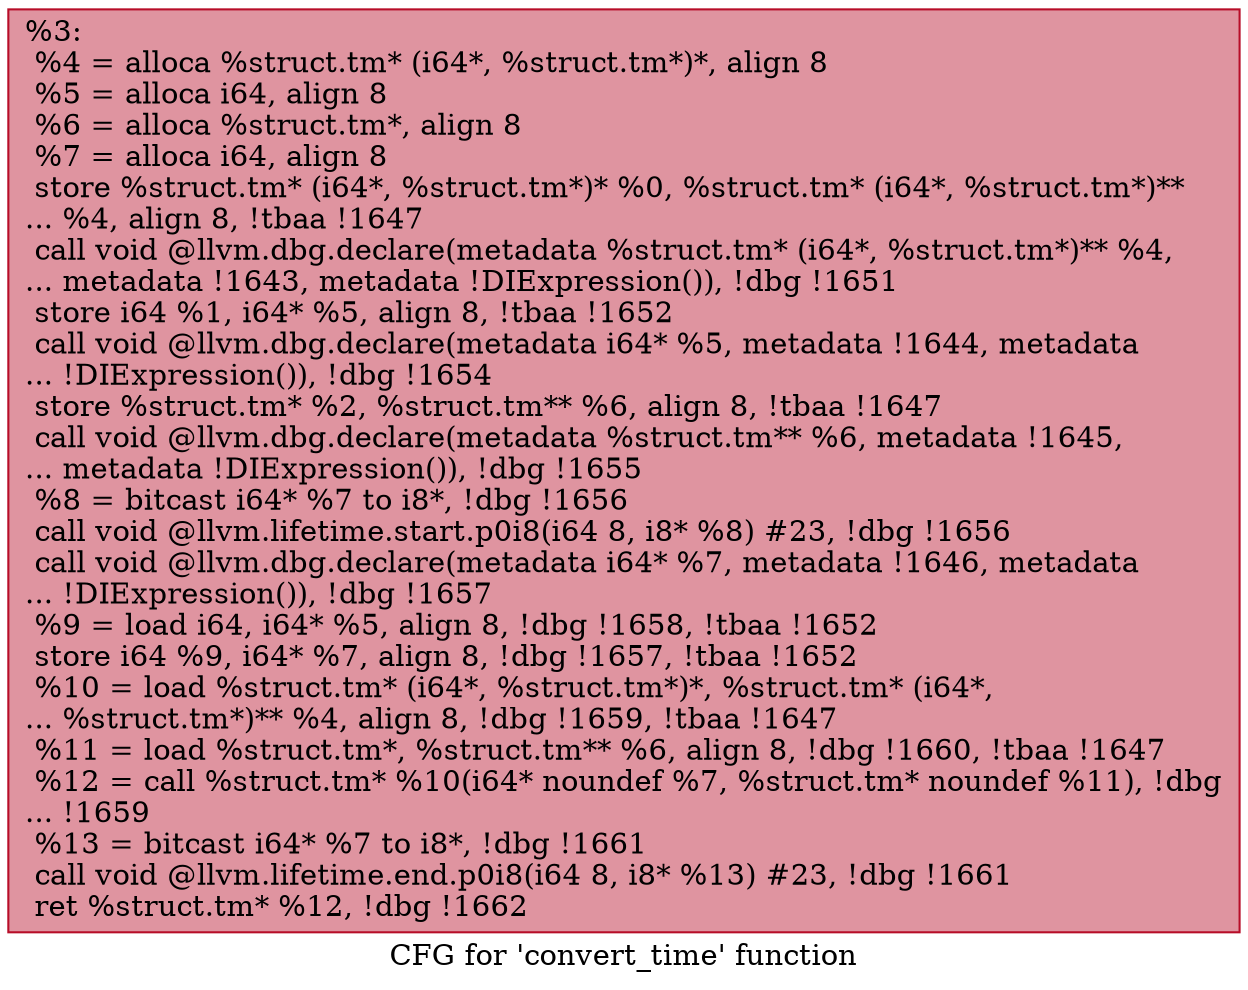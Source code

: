 digraph "CFG for 'convert_time' function" {
	label="CFG for 'convert_time' function";

	Node0x18f1830 [shape=record,color="#b70d28ff", style=filled, fillcolor="#b70d2870",label="{%3:\l  %4 = alloca %struct.tm* (i64*, %struct.tm*)*, align 8\l  %5 = alloca i64, align 8\l  %6 = alloca %struct.tm*, align 8\l  %7 = alloca i64, align 8\l  store %struct.tm* (i64*, %struct.tm*)* %0, %struct.tm* (i64*, %struct.tm*)**\l... %4, align 8, !tbaa !1647\l  call void @llvm.dbg.declare(metadata %struct.tm* (i64*, %struct.tm*)** %4,\l... metadata !1643, metadata !DIExpression()), !dbg !1651\l  store i64 %1, i64* %5, align 8, !tbaa !1652\l  call void @llvm.dbg.declare(metadata i64* %5, metadata !1644, metadata\l... !DIExpression()), !dbg !1654\l  store %struct.tm* %2, %struct.tm** %6, align 8, !tbaa !1647\l  call void @llvm.dbg.declare(metadata %struct.tm** %6, metadata !1645,\l... metadata !DIExpression()), !dbg !1655\l  %8 = bitcast i64* %7 to i8*, !dbg !1656\l  call void @llvm.lifetime.start.p0i8(i64 8, i8* %8) #23, !dbg !1656\l  call void @llvm.dbg.declare(metadata i64* %7, metadata !1646, metadata\l... !DIExpression()), !dbg !1657\l  %9 = load i64, i64* %5, align 8, !dbg !1658, !tbaa !1652\l  store i64 %9, i64* %7, align 8, !dbg !1657, !tbaa !1652\l  %10 = load %struct.tm* (i64*, %struct.tm*)*, %struct.tm* (i64*,\l... %struct.tm*)** %4, align 8, !dbg !1659, !tbaa !1647\l  %11 = load %struct.tm*, %struct.tm** %6, align 8, !dbg !1660, !tbaa !1647\l  %12 = call %struct.tm* %10(i64* noundef %7, %struct.tm* noundef %11), !dbg\l... !1659\l  %13 = bitcast i64* %7 to i8*, !dbg !1661\l  call void @llvm.lifetime.end.p0i8(i64 8, i8* %13) #23, !dbg !1661\l  ret %struct.tm* %12, !dbg !1662\l}"];
}
